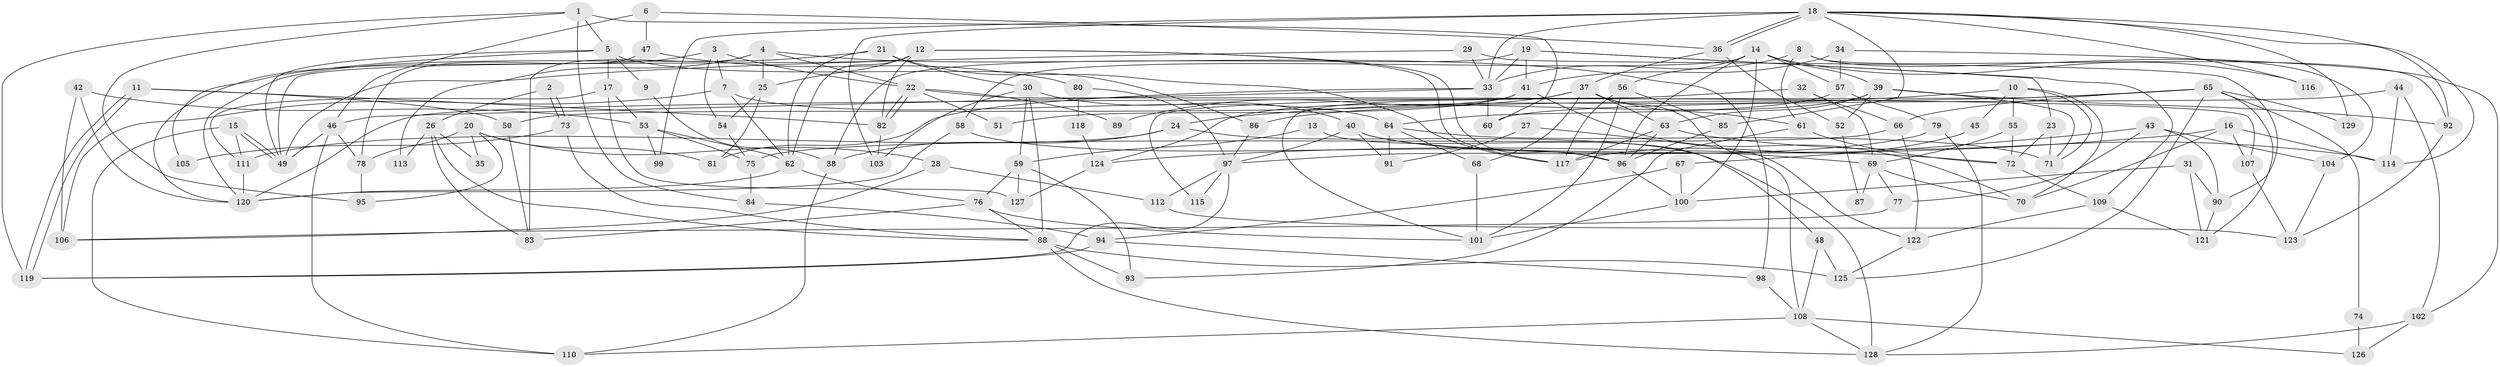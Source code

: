 // coarse degree distribution, {5: 0.1978021978021978, 6: 0.16483516483516483, 2: 0.08791208791208792, 4: 0.21978021978021978, 3: 0.21978021978021978, 7: 0.054945054945054944, 9: 0.03296703296703297, 8: 0.02197802197802198}
// Generated by graph-tools (version 1.1) at 2025/37/03/04/25 23:37:11]
// undirected, 129 vertices, 258 edges
graph export_dot {
  node [color=gray90,style=filled];
  1;
  2;
  3;
  4;
  5;
  6;
  7;
  8;
  9;
  10;
  11;
  12;
  13;
  14;
  15;
  16;
  17;
  18;
  19;
  20;
  21;
  22;
  23;
  24;
  25;
  26;
  27;
  28;
  29;
  30;
  31;
  32;
  33;
  34;
  35;
  36;
  37;
  38;
  39;
  40;
  41;
  42;
  43;
  44;
  45;
  46;
  47;
  48;
  49;
  50;
  51;
  52;
  53;
  54;
  55;
  56;
  57;
  58;
  59;
  60;
  61;
  62;
  63;
  64;
  65;
  66;
  67;
  68;
  69;
  70;
  71;
  72;
  73;
  74;
  75;
  76;
  77;
  78;
  79;
  80;
  81;
  82;
  83;
  84;
  85;
  86;
  87;
  88;
  89;
  90;
  91;
  92;
  93;
  94;
  95;
  96;
  97;
  98;
  99;
  100;
  101;
  102;
  103;
  104;
  105;
  106;
  107;
  108;
  109;
  110;
  111;
  112;
  113;
  114;
  115;
  116;
  117;
  118;
  119;
  120;
  121;
  122;
  123;
  124;
  125;
  126;
  127;
  128;
  129;
  1 -- 5;
  1 -- 84;
  1 -- 60;
  1 -- 95;
  1 -- 119;
  2 -- 73;
  2 -- 73;
  2 -- 26;
  3 -- 120;
  3 -- 7;
  3 -- 22;
  3 -- 54;
  4 -- 22;
  4 -- 83;
  4 -- 25;
  4 -- 98;
  4 -- 113;
  5 -- 17;
  5 -- 49;
  5 -- 9;
  5 -- 86;
  5 -- 105;
  6 -- 36;
  6 -- 46;
  6 -- 47;
  7 -- 62;
  7 -- 64;
  7 -- 106;
  8 -- 92;
  8 -- 61;
  8 -- 33;
  8 -- 104;
  9 -- 38;
  10 -- 24;
  10 -- 55;
  10 -- 45;
  10 -- 70;
  10 -- 71;
  11 -- 82;
  11 -- 119;
  11 -- 119;
  11 -- 50;
  12 -- 62;
  12 -- 117;
  12 -- 25;
  12 -- 49;
  12 -- 82;
  12 -- 96;
  13 -- 48;
  13 -- 59;
  14 -- 56;
  14 -- 39;
  14 -- 57;
  14 -- 58;
  14 -- 96;
  14 -- 100;
  14 -- 116;
  15 -- 49;
  15 -- 49;
  15 -- 111;
  15 -- 110;
  16 -- 114;
  16 -- 107;
  16 -- 70;
  16 -- 124;
  17 -- 111;
  17 -- 53;
  17 -- 127;
  18 -- 36;
  18 -- 36;
  18 -- 114;
  18 -- 33;
  18 -- 85;
  18 -- 92;
  18 -- 99;
  18 -- 103;
  18 -- 116;
  18 -- 129;
  19 -- 109;
  19 -- 33;
  19 -- 23;
  19 -- 38;
  19 -- 41;
  20 -- 81;
  20 -- 78;
  20 -- 28;
  20 -- 35;
  20 -- 95;
  21 -- 62;
  21 -- 30;
  21 -- 117;
  21 -- 120;
  22 -- 82;
  22 -- 82;
  22 -- 51;
  22 -- 89;
  22 -- 107;
  23 -- 72;
  23 -- 71;
  24 -- 128;
  24 -- 38;
  24 -- 111;
  25 -- 54;
  25 -- 81;
  26 -- 88;
  26 -- 83;
  26 -- 35;
  26 -- 113;
  27 -- 122;
  27 -- 91;
  28 -- 106;
  28 -- 112;
  29 -- 49;
  29 -- 33;
  29 -- 90;
  30 -- 103;
  30 -- 88;
  30 -- 40;
  30 -- 59;
  31 -- 121;
  31 -- 100;
  31 -- 90;
  32 -- 66;
  32 -- 69;
  32 -- 115;
  33 -- 46;
  33 -- 60;
  33 -- 81;
  34 -- 57;
  34 -- 41;
  34 -- 102;
  36 -- 37;
  36 -- 52;
  37 -- 101;
  37 -- 63;
  37 -- 61;
  37 -- 68;
  37 -- 89;
  37 -- 108;
  38 -- 110;
  39 -- 71;
  39 -- 92;
  39 -- 52;
  39 -- 63;
  39 -- 124;
  40 -- 97;
  40 -- 69;
  40 -- 72;
  40 -- 91;
  41 -- 70;
  41 -- 50;
  41 -- 51;
  42 -- 106;
  42 -- 120;
  42 -- 53;
  43 -- 90;
  43 -- 67;
  43 -- 77;
  43 -- 104;
  44 -- 60;
  44 -- 102;
  44 -- 114;
  45 -- 117;
  46 -- 49;
  46 -- 78;
  46 -- 110;
  47 -- 78;
  47 -- 80;
  48 -- 125;
  48 -- 108;
  50 -- 83;
  52 -- 87;
  53 -- 62;
  53 -- 75;
  53 -- 99;
  54 -- 75;
  55 -- 72;
  55 -- 69;
  56 -- 117;
  56 -- 85;
  56 -- 101;
  57 -- 64;
  57 -- 79;
  58 -- 96;
  58 -- 120;
  59 -- 127;
  59 -- 76;
  59 -- 93;
  61 -- 93;
  61 -- 72;
  62 -- 76;
  62 -- 120;
  63 -- 96;
  63 -- 114;
  63 -- 117;
  64 -- 68;
  64 -- 71;
  64 -- 91;
  65 -- 66;
  65 -- 120;
  65 -- 74;
  65 -- 86;
  65 -- 121;
  65 -- 125;
  65 -- 129;
  66 -- 75;
  66 -- 122;
  67 -- 100;
  67 -- 94;
  68 -- 101;
  69 -- 70;
  69 -- 77;
  69 -- 87;
  72 -- 109;
  73 -- 88;
  73 -- 105;
  74 -- 126;
  75 -- 84;
  76 -- 101;
  76 -- 83;
  76 -- 88;
  77 -- 106;
  78 -- 95;
  79 -- 97;
  79 -- 128;
  80 -- 97;
  80 -- 118;
  82 -- 103;
  84 -- 94;
  85 -- 96;
  86 -- 97;
  88 -- 128;
  88 -- 93;
  88 -- 125;
  90 -- 121;
  92 -- 123;
  94 -- 119;
  94 -- 98;
  96 -- 100;
  97 -- 119;
  97 -- 112;
  97 -- 115;
  98 -- 108;
  100 -- 101;
  102 -- 128;
  102 -- 126;
  104 -- 123;
  107 -- 123;
  108 -- 110;
  108 -- 126;
  108 -- 128;
  109 -- 121;
  109 -- 122;
  111 -- 120;
  112 -- 123;
  118 -- 124;
  122 -- 125;
  124 -- 127;
}
